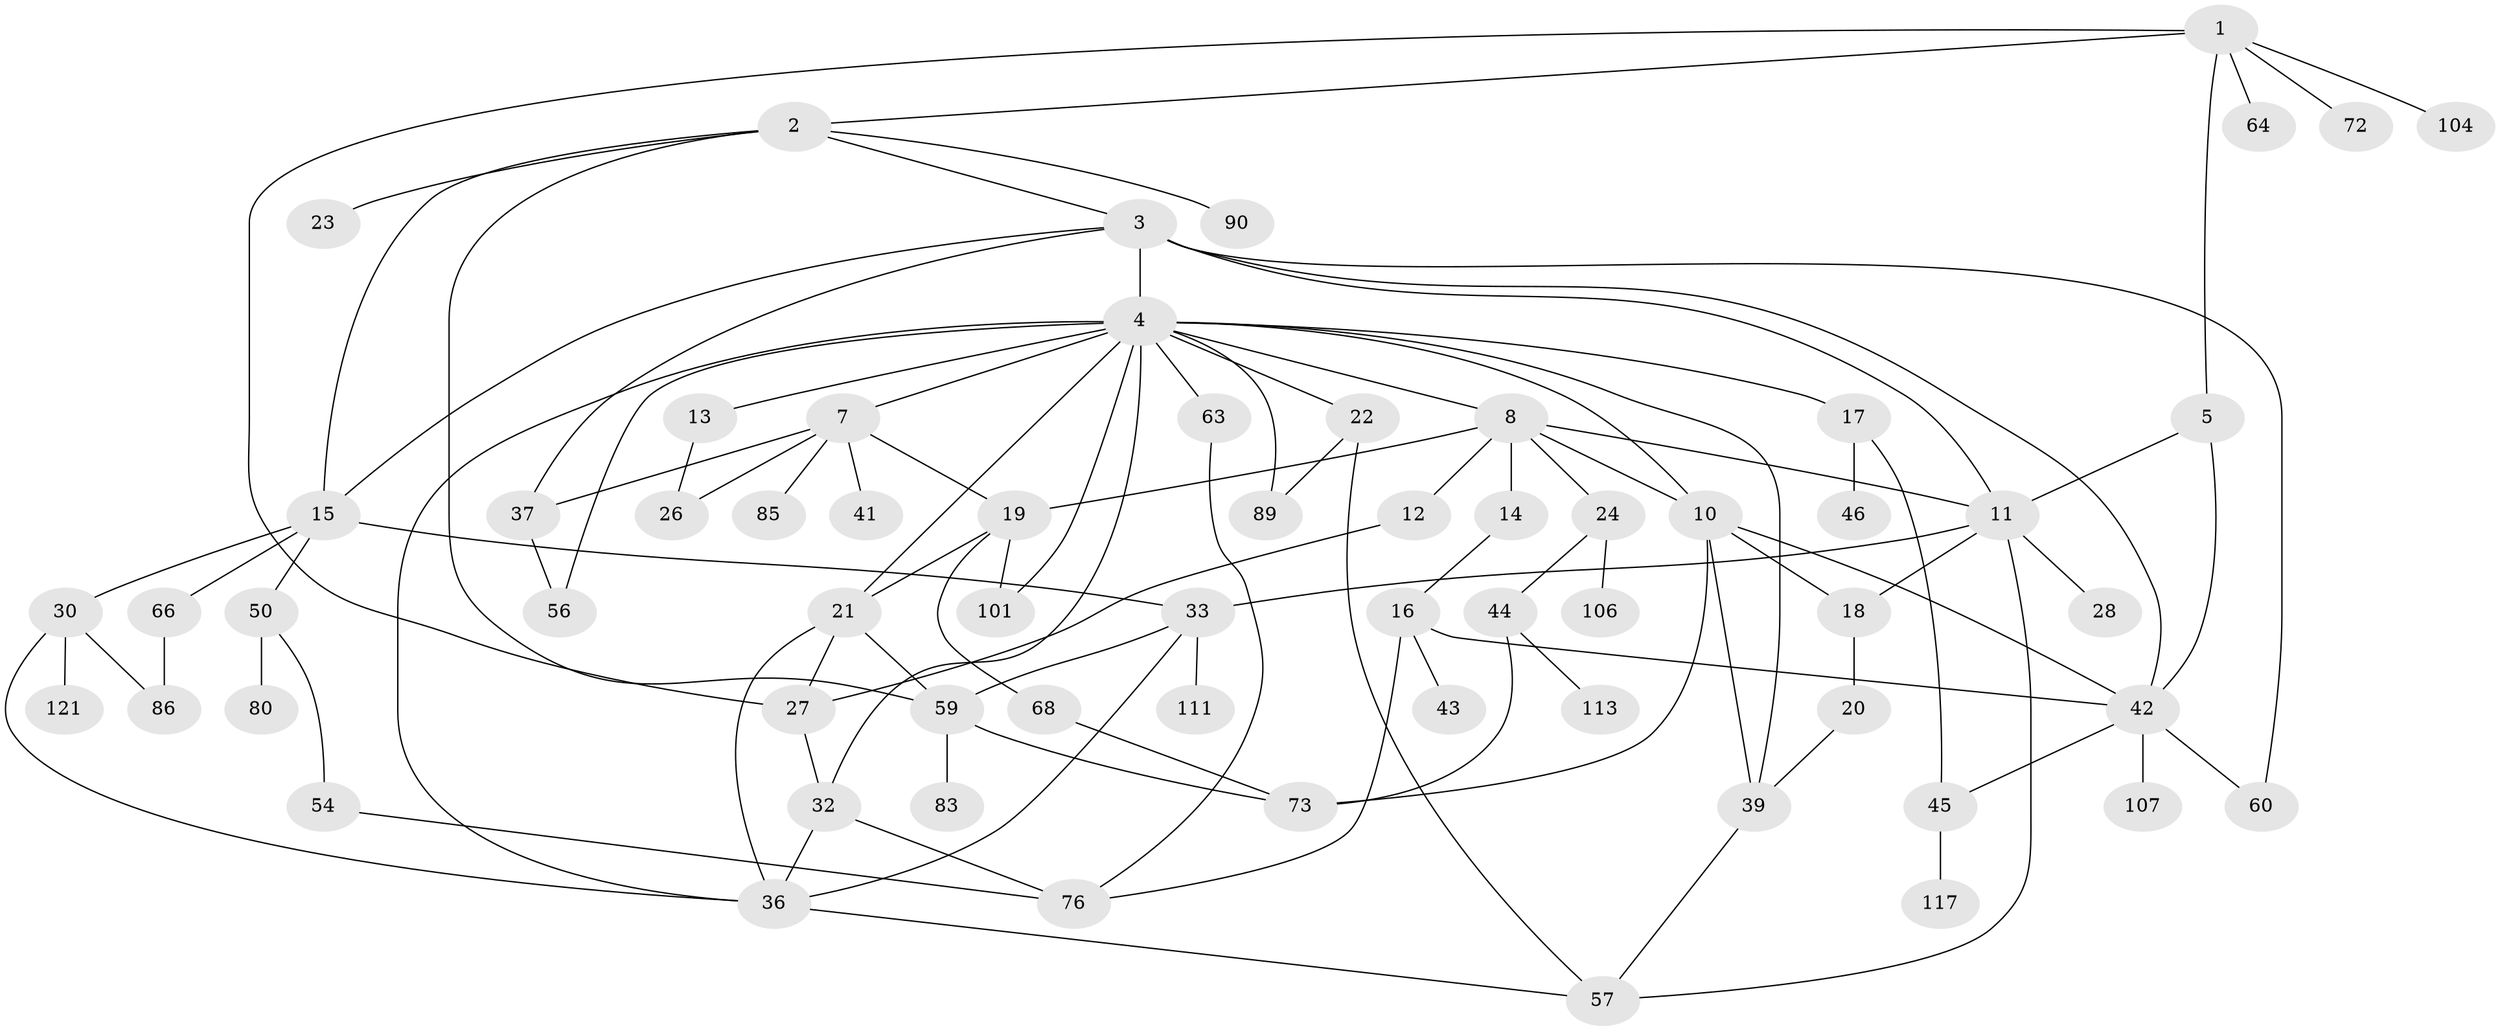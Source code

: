 // original degree distribution, {5: 0.0859375, 10: 0.0078125, 3: 0.2578125, 7: 0.015625, 6: 0.015625, 4: 0.0859375, 2: 0.265625, 1: 0.265625}
// Generated by graph-tools (version 1.1) at 2025/13/03/09/25 04:13:18]
// undirected, 64 vertices, 102 edges
graph export_dot {
graph [start="1"]
  node [color=gray90,style=filled];
  1 [super="+91+40"];
  2 [super="+48"];
  3 [super="+74+61"];
  4 [super="+6+25"];
  5;
  7 [super="+88"];
  8 [super="+9+122"];
  10 [super="+29"];
  11 [super="+52+103+62"];
  12;
  13;
  14;
  15;
  16 [super="+38"];
  17;
  18;
  19 [super="+47"];
  20;
  21 [super="+114"];
  22 [super="+96+81"];
  23;
  24 [super="+31"];
  26;
  27 [super="+58"];
  28;
  30 [super="+34"];
  32 [super="+51+102+118+124"];
  33;
  36 [super="+99+53"];
  37;
  39 [super="+97+65"];
  41 [super="+87"];
  42 [super="+110+92"];
  43;
  44 [super="+69+93"];
  45 [super="+49"];
  46;
  50;
  54;
  56;
  57 [super="+82+67"];
  59 [super="+79+115"];
  60 [super="+84"];
  63;
  64;
  66;
  68 [super="+70"];
  72;
  73 [super="+75"];
  76 [super="+100"];
  80;
  83;
  85;
  86;
  89;
  90;
  101;
  104;
  106;
  107;
  111;
  113;
  117;
  121;
  1 -- 2;
  1 -- 5;
  1 -- 72;
  1 -- 64;
  1 -- 104;
  1 -- 27;
  2 -- 3;
  2 -- 15;
  2 -- 23;
  2 -- 59;
  2 -- 90;
  3 -- 4 [weight=2];
  3 -- 37;
  3 -- 42;
  3 -- 60;
  3 -- 15;
  3 -- 11;
  4 -- 8;
  4 -- 13;
  4 -- 21;
  4 -- 22;
  4 -- 32;
  4 -- 56;
  4 -- 17;
  4 -- 101;
  4 -- 7;
  4 -- 39;
  4 -- 63;
  4 -- 10;
  4 -- 89;
  4 -- 36;
  5 -- 42;
  5 -- 11;
  7 -- 19;
  7 -- 41;
  7 -- 85;
  7 -- 26;
  7 -- 37;
  8 -- 10;
  8 -- 11;
  8 -- 19;
  8 -- 24;
  8 -- 12;
  8 -- 14;
  10 -- 18;
  10 -- 39;
  10 -- 73;
  10 -- 42;
  11 -- 28;
  11 -- 57;
  11 -- 33;
  11 -- 18;
  12 -- 27;
  13 -- 26;
  14 -- 16;
  15 -- 30;
  15 -- 33;
  15 -- 50;
  15 -- 66;
  16 -- 43;
  16 -- 76;
  16 -- 42;
  17 -- 46;
  17 -- 45;
  18 -- 20;
  19 -- 68;
  19 -- 101;
  19 -- 21;
  20 -- 39;
  21 -- 36;
  21 -- 59;
  21 -- 27;
  22 -- 89;
  22 -- 57;
  24 -- 106;
  24 -- 44;
  27 -- 32;
  30 -- 36;
  30 -- 121;
  30 -- 86;
  32 -- 76;
  32 -- 36;
  33 -- 59;
  33 -- 111;
  33 -- 36;
  36 -- 57;
  37 -- 56;
  39 -- 57;
  42 -- 45;
  42 -- 60;
  42 -- 107;
  44 -- 113;
  44 -- 73;
  45 -- 117;
  50 -- 54;
  50 -- 80;
  54 -- 76;
  59 -- 83;
  59 -- 73;
  63 -- 76;
  66 -- 86;
  68 -- 73;
}
